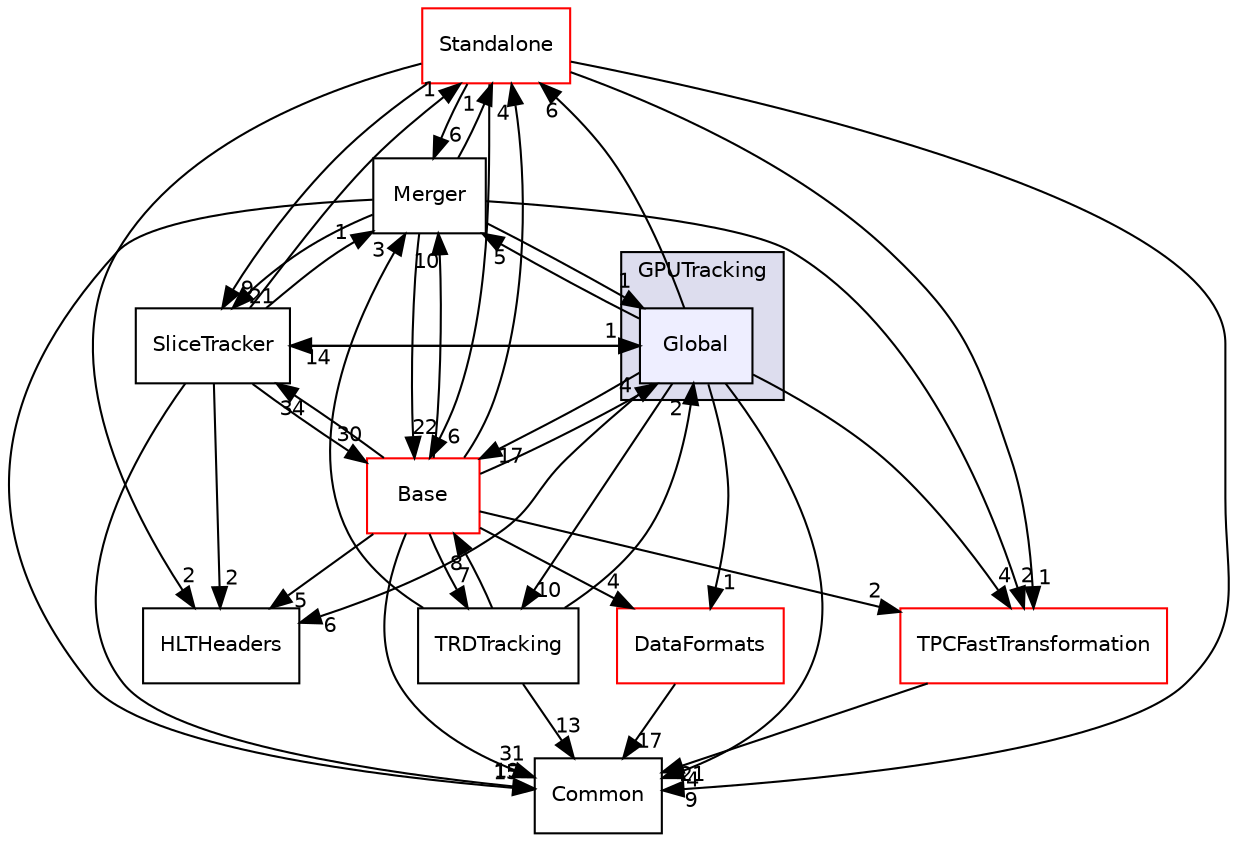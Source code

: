 digraph "/home/travis/build/AliceO2Group/AliceO2/GPU/GPUTracking/Global" {
  bgcolor=transparent;
  compound=true
  node [ fontsize="10", fontname="Helvetica"];
  edge [ labelfontsize="10", labelfontname="Helvetica"];
  subgraph clusterdir_77030b149987c946eb2e85728f65acc0 {
    graph [ bgcolor="#ddddee", pencolor="black", label="GPUTracking" fontname="Helvetica", fontsize="10", URL="dir_77030b149987c946eb2e85728f65acc0.html"]
  dir_b1dd2c3d7fcd0d0d24ad7c8634d4eb04 [shape=box, label="Global", style="filled", fillcolor="#eeeeff", pencolor="black", URL="dir_b1dd2c3d7fcd0d0d24ad7c8634d4eb04.html"];
  }
  dir_6d1e342cb6193ce32747aa0856bf9c1e [shape=box label="HLTHeaders" URL="dir_6d1e342cb6193ce32747aa0856bf9c1e.html"];
  dir_c5c2054ad45a3325316df490e5ea9aa8 [shape=box label="TRDTracking" URL="dir_c5c2054ad45a3325316df490e5ea9aa8.html"];
  dir_ba48ca66118492a4424f86e9da0f6902 [shape=box label="Common" URL="dir_ba48ca66118492a4424f86e9da0f6902.html"];
  dir_808d5540d0c117816a4e0e1b180c8334 [shape=box label="Merger" URL="dir_808d5540d0c117816a4e0e1b180c8334.html"];
  dir_289ec97c7adb65139f0eb8343d5d21ae [shape=box label="Standalone" color="red" URL="dir_289ec97c7adb65139f0eb8343d5d21ae.html"];
  dir_ee87ad93049d1677c6ffb88a968be9d4 [shape=box label="TPCFastTransformation" color="red" URL="dir_ee87ad93049d1677c6ffb88a968be9d4.html"];
  dir_442920581a03c66cf8c08ae559108050 [shape=box label="Base" color="red" URL="dir_442920581a03c66cf8c08ae559108050.html"];
  dir_b1a191f241d56beebc4ffdb42af892eb [shape=box label="SliceTracker" URL="dir_b1a191f241d56beebc4ffdb42af892eb.html"];
  dir_2171f7ec022c5423887b07c69b2f5b48 [shape=box label="DataFormats" color="red" URL="dir_2171f7ec022c5423887b07c69b2f5b48.html"];
  dir_c5c2054ad45a3325316df490e5ea9aa8->dir_808d5540d0c117816a4e0e1b180c8334 [headlabel="3", labeldistance=1.5 headhref="dir_000701_000688.html"];
  dir_c5c2054ad45a3325316df490e5ea9aa8->dir_ba48ca66118492a4424f86e9da0f6902 [headlabel="13", labeldistance=1.5 headhref="dir_000701_000672.html"];
  dir_c5c2054ad45a3325316df490e5ea9aa8->dir_442920581a03c66cf8c08ae559108050 [headlabel="8", labeldistance=1.5 headhref="dir_000701_000674.html"];
  dir_c5c2054ad45a3325316df490e5ea9aa8->dir_b1dd2c3d7fcd0d0d24ad7c8634d4eb04 [headlabel="2", labeldistance=1.5 headhref="dir_000701_000684.html"];
  dir_808d5540d0c117816a4e0e1b180c8334->dir_ba48ca66118492a4424f86e9da0f6902 [headlabel="15", labeldistance=1.5 headhref="dir_000688_000672.html"];
  dir_808d5540d0c117816a4e0e1b180c8334->dir_289ec97c7adb65139f0eb8343d5d21ae [headlabel="1", labeldistance=1.5 headhref="dir_000688_000691.html"];
  dir_808d5540d0c117816a4e0e1b180c8334->dir_ee87ad93049d1677c6ffb88a968be9d4 [headlabel="2", labeldistance=1.5 headhref="dir_000688_000702.html"];
  dir_808d5540d0c117816a4e0e1b180c8334->dir_442920581a03c66cf8c08ae559108050 [headlabel="22", labeldistance=1.5 headhref="dir_000688_000674.html"];
  dir_808d5540d0c117816a4e0e1b180c8334->dir_b1dd2c3d7fcd0d0d24ad7c8634d4eb04 [headlabel="1", labeldistance=1.5 headhref="dir_000688_000684.html"];
  dir_808d5540d0c117816a4e0e1b180c8334->dir_b1a191f241d56beebc4ffdb42af892eb [headlabel="21", labeldistance=1.5 headhref="dir_000688_000690.html"];
  dir_289ec97c7adb65139f0eb8343d5d21ae->dir_6d1e342cb6193ce32747aa0856bf9c1e [headlabel="2", labeldistance=1.5 headhref="dir_000691_000685.html"];
  dir_289ec97c7adb65139f0eb8343d5d21ae->dir_808d5540d0c117816a4e0e1b180c8334 [headlabel="6", labeldistance=1.5 headhref="dir_000691_000688.html"];
  dir_289ec97c7adb65139f0eb8343d5d21ae->dir_ba48ca66118492a4424f86e9da0f6902 [headlabel="9", labeldistance=1.5 headhref="dir_000691_000672.html"];
  dir_289ec97c7adb65139f0eb8343d5d21ae->dir_ee87ad93049d1677c6ffb88a968be9d4 [headlabel="1", labeldistance=1.5 headhref="dir_000691_000702.html"];
  dir_289ec97c7adb65139f0eb8343d5d21ae->dir_442920581a03c66cf8c08ae559108050 [headlabel="6", labeldistance=1.5 headhref="dir_000691_000674.html"];
  dir_289ec97c7adb65139f0eb8343d5d21ae->dir_b1a191f241d56beebc4ffdb42af892eb [headlabel="9", labeldistance=1.5 headhref="dir_000691_000690.html"];
  dir_ee87ad93049d1677c6ffb88a968be9d4->dir_ba48ca66118492a4424f86e9da0f6902 [headlabel="21", labeldistance=1.5 headhref="dir_000702_000672.html"];
  dir_442920581a03c66cf8c08ae559108050->dir_6d1e342cb6193ce32747aa0856bf9c1e [headlabel="5", labeldistance=1.5 headhref="dir_000674_000685.html"];
  dir_442920581a03c66cf8c08ae559108050->dir_c5c2054ad45a3325316df490e5ea9aa8 [headlabel="7", labeldistance=1.5 headhref="dir_000674_000701.html"];
  dir_442920581a03c66cf8c08ae559108050->dir_808d5540d0c117816a4e0e1b180c8334 [headlabel="10", labeldistance=1.5 headhref="dir_000674_000688.html"];
  dir_442920581a03c66cf8c08ae559108050->dir_ba48ca66118492a4424f86e9da0f6902 [headlabel="31", labeldistance=1.5 headhref="dir_000674_000672.html"];
  dir_442920581a03c66cf8c08ae559108050->dir_289ec97c7adb65139f0eb8343d5d21ae [headlabel="4", labeldistance=1.5 headhref="dir_000674_000691.html"];
  dir_442920581a03c66cf8c08ae559108050->dir_ee87ad93049d1677c6ffb88a968be9d4 [headlabel="2", labeldistance=1.5 headhref="dir_000674_000702.html"];
  dir_442920581a03c66cf8c08ae559108050->dir_b1dd2c3d7fcd0d0d24ad7c8634d4eb04 [headlabel="4", labeldistance=1.5 headhref="dir_000674_000684.html"];
  dir_442920581a03c66cf8c08ae559108050->dir_b1a191f241d56beebc4ffdb42af892eb [headlabel="34", labeldistance=1.5 headhref="dir_000674_000690.html"];
  dir_442920581a03c66cf8c08ae559108050->dir_2171f7ec022c5423887b07c69b2f5b48 [headlabel="4", labeldistance=1.5 headhref="dir_000674_000076.html"];
  dir_b1dd2c3d7fcd0d0d24ad7c8634d4eb04->dir_6d1e342cb6193ce32747aa0856bf9c1e [headlabel="6", labeldistance=1.5 headhref="dir_000684_000685.html"];
  dir_b1dd2c3d7fcd0d0d24ad7c8634d4eb04->dir_c5c2054ad45a3325316df490e5ea9aa8 [headlabel="10", labeldistance=1.5 headhref="dir_000684_000701.html"];
  dir_b1dd2c3d7fcd0d0d24ad7c8634d4eb04->dir_ba48ca66118492a4424f86e9da0f6902 [headlabel="4", labeldistance=1.5 headhref="dir_000684_000672.html"];
  dir_b1dd2c3d7fcd0d0d24ad7c8634d4eb04->dir_808d5540d0c117816a4e0e1b180c8334 [headlabel="5", labeldistance=1.5 headhref="dir_000684_000688.html"];
  dir_b1dd2c3d7fcd0d0d24ad7c8634d4eb04->dir_289ec97c7adb65139f0eb8343d5d21ae [headlabel="6", labeldistance=1.5 headhref="dir_000684_000691.html"];
  dir_b1dd2c3d7fcd0d0d24ad7c8634d4eb04->dir_ee87ad93049d1677c6ffb88a968be9d4 [headlabel="4", labeldistance=1.5 headhref="dir_000684_000702.html"];
  dir_b1dd2c3d7fcd0d0d24ad7c8634d4eb04->dir_442920581a03c66cf8c08ae559108050 [headlabel="17", labeldistance=1.5 headhref="dir_000684_000674.html"];
  dir_b1dd2c3d7fcd0d0d24ad7c8634d4eb04->dir_b1a191f241d56beebc4ffdb42af892eb [headlabel="14", labeldistance=1.5 headhref="dir_000684_000690.html"];
  dir_b1dd2c3d7fcd0d0d24ad7c8634d4eb04->dir_2171f7ec022c5423887b07c69b2f5b48 [headlabel="1", labeldistance=1.5 headhref="dir_000684_000076.html"];
  dir_b1a191f241d56beebc4ffdb42af892eb->dir_6d1e342cb6193ce32747aa0856bf9c1e [headlabel="2", labeldistance=1.5 headhref="dir_000690_000685.html"];
  dir_b1a191f241d56beebc4ffdb42af892eb->dir_808d5540d0c117816a4e0e1b180c8334 [headlabel="1", labeldistance=1.5 headhref="dir_000690_000688.html"];
  dir_b1a191f241d56beebc4ffdb42af892eb->dir_ba48ca66118492a4424f86e9da0f6902 [headlabel="19", labeldistance=1.5 headhref="dir_000690_000672.html"];
  dir_b1a191f241d56beebc4ffdb42af892eb->dir_289ec97c7adb65139f0eb8343d5d21ae [headlabel="1", labeldistance=1.5 headhref="dir_000690_000691.html"];
  dir_b1a191f241d56beebc4ffdb42af892eb->dir_442920581a03c66cf8c08ae559108050 [headlabel="30", labeldistance=1.5 headhref="dir_000690_000674.html"];
  dir_b1a191f241d56beebc4ffdb42af892eb->dir_b1dd2c3d7fcd0d0d24ad7c8634d4eb04 [headlabel="1", labeldistance=1.5 headhref="dir_000690_000684.html"];
  dir_2171f7ec022c5423887b07c69b2f5b48->dir_ba48ca66118492a4424f86e9da0f6902 [headlabel="17", labeldistance=1.5 headhref="dir_000076_000672.html"];
}
